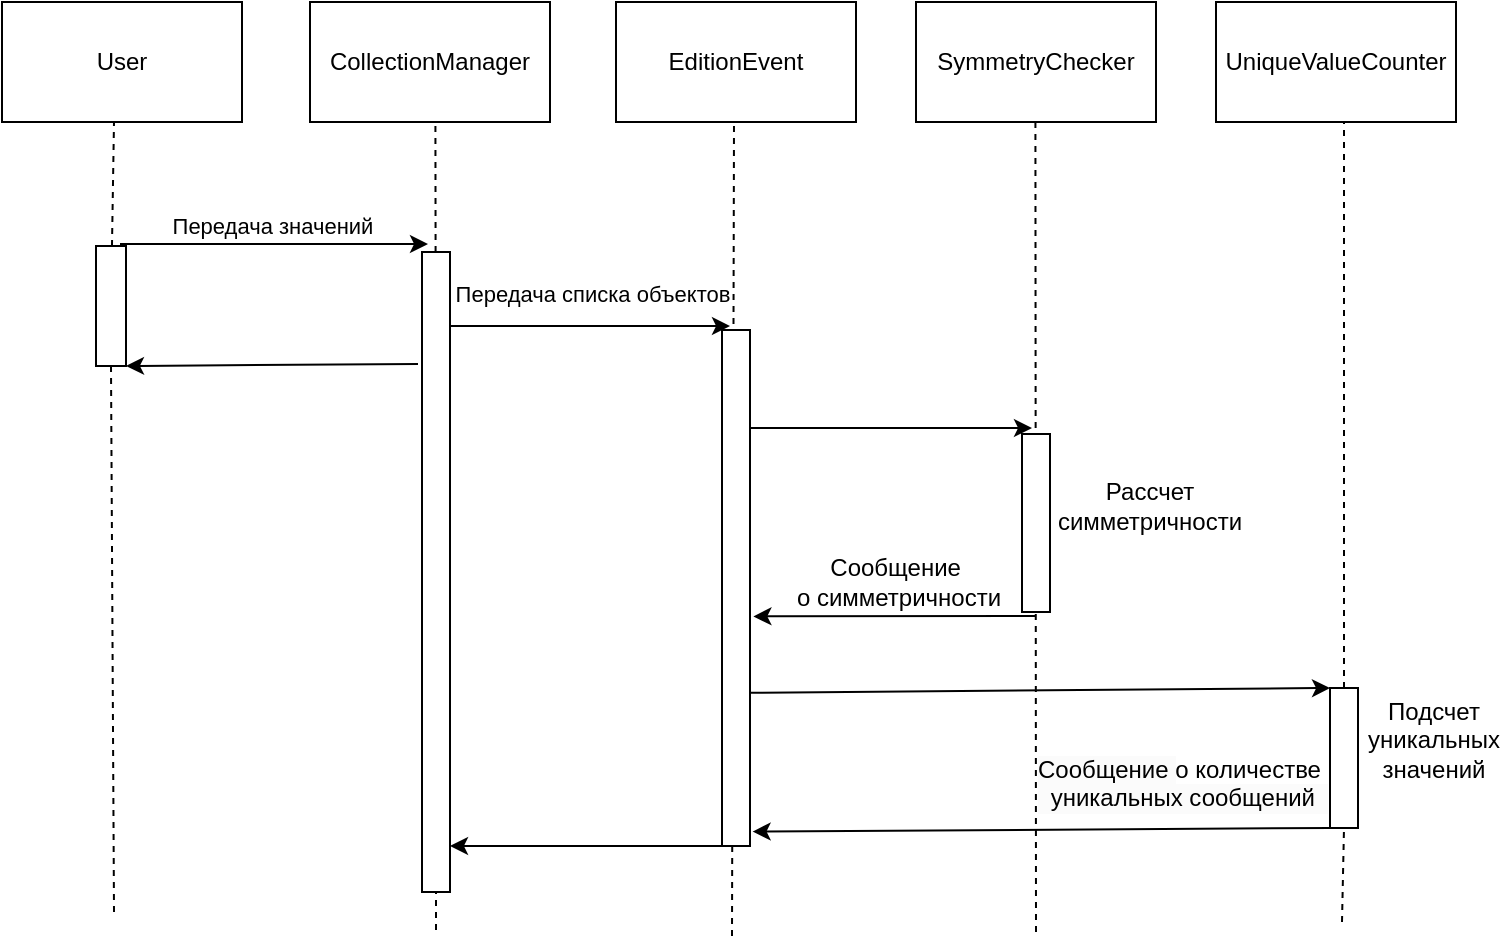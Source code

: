 <mxfile version="24.8.6">
  <diagram name="Страница — 1" id="w5r-015mE7V8zZT1zM1X">
    <mxGraphModel dx="1888" dy="968" grid="0" gridSize="10" guides="1" tooltips="1" connect="1" arrows="1" fold="1" page="1" pageScale="1" pageWidth="827" pageHeight="1169" math="0" shadow="0">
      <root>
        <mxCell id="0" />
        <mxCell id="1" parent="0" />
        <mxCell id="GbRLutOwwlc5Q4cU4ajN-1" value="User" style="rounded=0;whiteSpace=wrap;html=1;" vertex="1" parent="1">
          <mxGeometry x="47" y="54" width="120" height="60" as="geometry" />
        </mxCell>
        <mxCell id="GbRLutOwwlc5Q4cU4ajN-2" value="CollectionManager" style="rounded=0;whiteSpace=wrap;html=1;" vertex="1" parent="1">
          <mxGeometry x="201" y="54" width="120" height="60" as="geometry" />
        </mxCell>
        <mxCell id="GbRLutOwwlc5Q4cU4ajN-3" value="EditionEvent" style="rounded=0;whiteSpace=wrap;html=1;" vertex="1" parent="1">
          <mxGeometry x="354" y="54" width="120" height="60" as="geometry" />
        </mxCell>
        <mxCell id="GbRLutOwwlc5Q4cU4ajN-4" value="SymmetryChecker" style="rounded=0;whiteSpace=wrap;html=1;" vertex="1" parent="1">
          <mxGeometry x="504" y="54" width="120" height="60" as="geometry" />
        </mxCell>
        <mxCell id="GbRLutOwwlc5Q4cU4ajN-5" value="UniqueValueCounter" style="rounded=0;whiteSpace=wrap;html=1;" vertex="1" parent="1">
          <mxGeometry x="654" y="54" width="120" height="60" as="geometry" />
        </mxCell>
        <mxCell id="GbRLutOwwlc5Q4cU4ajN-6" value="" style="endArrow=none;dashed=1;html=1;rounded=0;entryX=0.5;entryY=1;entryDx=0;entryDy=0;" edge="1" parent="1" source="GbRLutOwwlc5Q4cU4ajN-28">
          <mxGeometry width="50" height="50" relative="1" as="geometry">
            <mxPoint x="103" y="509" as="sourcePoint" />
            <mxPoint x="103" y="114" as="targetPoint" />
          </mxGeometry>
        </mxCell>
        <mxCell id="GbRLutOwwlc5Q4cU4ajN-8" value="" style="endArrow=none;dashed=1;html=1;rounded=0;entryX=0.5;entryY=1;entryDx=0;entryDy=0;" edge="1" parent="1" source="GbRLutOwwlc5Q4cU4ajN-14">
          <mxGeometry width="50" height="50" relative="1" as="geometry">
            <mxPoint x="263.71" y="489" as="sourcePoint" />
            <mxPoint x="263.71" y="114" as="targetPoint" />
          </mxGeometry>
        </mxCell>
        <mxCell id="GbRLutOwwlc5Q4cU4ajN-9" value="" style="endArrow=none;dashed=1;html=1;rounded=0;entryX=0.5;entryY=1;entryDx=0;entryDy=0;" edge="1" parent="1">
          <mxGeometry width="50" height="50" relative="1" as="geometry">
            <mxPoint x="412" y="521" as="sourcePoint" />
            <mxPoint x="413" y="114" as="targetPoint" />
          </mxGeometry>
        </mxCell>
        <mxCell id="GbRLutOwwlc5Q4cU4ajN-10" value="" style="endArrow=none;dashed=1;html=1;rounded=0;entryX=0.5;entryY=1;entryDx=0;entryDy=0;" edge="1" parent="1">
          <mxGeometry width="50" height="50" relative="1" as="geometry">
            <mxPoint x="564" y="519" as="sourcePoint" />
            <mxPoint x="563.71" y="114" as="targetPoint" />
          </mxGeometry>
        </mxCell>
        <mxCell id="GbRLutOwwlc5Q4cU4ajN-11" value="" style="endArrow=none;dashed=1;html=1;rounded=0;entryX=0.5;entryY=1;entryDx=0;entryDy=0;" edge="1" parent="1" source="GbRLutOwwlc5Q4cU4ajN-22">
          <mxGeometry width="50" height="50" relative="1" as="geometry">
            <mxPoint x="718" y="489" as="sourcePoint" />
            <mxPoint x="718" y="114" as="targetPoint" />
          </mxGeometry>
        </mxCell>
        <mxCell id="GbRLutOwwlc5Q4cU4ajN-12" value="" style="endArrow=classic;html=1;rounded=0;" edge="1" parent="1">
          <mxGeometry width="50" height="50" relative="1" as="geometry">
            <mxPoint x="106" y="175" as="sourcePoint" />
            <mxPoint x="260" y="175" as="targetPoint" />
          </mxGeometry>
        </mxCell>
        <mxCell id="GbRLutOwwlc5Q4cU4ajN-31" value="Передача значений" style="edgeLabel;html=1;align=center;verticalAlign=middle;resizable=0;points=[];" vertex="1" connectable="0" parent="GbRLutOwwlc5Q4cU4ajN-12">
          <mxGeometry x="0.147" y="-1" relative="1" as="geometry">
            <mxPoint x="-13" y="-10" as="offset" />
          </mxGeometry>
        </mxCell>
        <mxCell id="GbRLutOwwlc5Q4cU4ajN-13" value="" style="endArrow=classic;html=1;rounded=0;" edge="1" parent="1">
          <mxGeometry width="50" height="50" relative="1" as="geometry">
            <mxPoint x="265" y="216" as="sourcePoint" />
            <mxPoint x="411" y="216" as="targetPoint" />
          </mxGeometry>
        </mxCell>
        <mxCell id="GbRLutOwwlc5Q4cU4ajN-32" value="Передача списка объектов" style="edgeLabel;html=1;align=center;verticalAlign=middle;resizable=0;points=[];" vertex="1" connectable="0" parent="GbRLutOwwlc5Q4cU4ajN-13">
          <mxGeometry x="-0.2" relative="1" as="geometry">
            <mxPoint x="18" y="-16" as="offset" />
          </mxGeometry>
        </mxCell>
        <mxCell id="GbRLutOwwlc5Q4cU4ajN-15" value="" style="endArrow=none;dashed=1;html=1;rounded=0;entryX=0.5;entryY=1;entryDx=0;entryDy=0;" edge="1" parent="1" target="GbRLutOwwlc5Q4cU4ajN-14">
          <mxGeometry width="50" height="50" relative="1" as="geometry">
            <mxPoint x="264" y="518" as="sourcePoint" />
            <mxPoint x="263.71" y="114" as="targetPoint" />
          </mxGeometry>
        </mxCell>
        <mxCell id="GbRLutOwwlc5Q4cU4ajN-14" value="" style="rounded=0;whiteSpace=wrap;html=1;" vertex="1" parent="1">
          <mxGeometry x="257" y="179" width="14" height="320" as="geometry" />
        </mxCell>
        <mxCell id="GbRLutOwwlc5Q4cU4ajN-17" value="" style="rounded=0;whiteSpace=wrap;html=1;" vertex="1" parent="1">
          <mxGeometry x="407" y="218" width="14" height="258" as="geometry" />
        </mxCell>
        <mxCell id="GbRLutOwwlc5Q4cU4ajN-18" value="" style="endArrow=classic;html=1;rounded=0;" edge="1" parent="1">
          <mxGeometry width="50" height="50" relative="1" as="geometry">
            <mxPoint x="421" y="267" as="sourcePoint" />
            <mxPoint x="562" y="267" as="targetPoint" />
          </mxGeometry>
        </mxCell>
        <mxCell id="GbRLutOwwlc5Q4cU4ajN-20" value="" style="rounded=0;whiteSpace=wrap;html=1;" vertex="1" parent="1">
          <mxGeometry x="557" y="270" width="14" height="89" as="geometry" />
        </mxCell>
        <mxCell id="GbRLutOwwlc5Q4cU4ajN-21" value="" style="endArrow=classic;html=1;rounded=0;entryX=1.122;entryY=0.555;entryDx=0;entryDy=0;entryPerimeter=0;" edge="1" parent="1" target="GbRLutOwwlc5Q4cU4ajN-17">
          <mxGeometry width="50" height="50" relative="1" as="geometry">
            <mxPoint x="564" y="361" as="sourcePoint" />
            <mxPoint x="470" y="360" as="targetPoint" />
          </mxGeometry>
        </mxCell>
        <mxCell id="GbRLutOwwlc5Q4cU4ajN-23" value="" style="endArrow=none;dashed=1;html=1;rounded=0;entryX=0.5;entryY=1;entryDx=0;entryDy=0;" edge="1" parent="1" target="GbRLutOwwlc5Q4cU4ajN-22">
          <mxGeometry width="50" height="50" relative="1" as="geometry">
            <mxPoint x="717" y="514" as="sourcePoint" />
            <mxPoint x="718" y="114" as="targetPoint" />
          </mxGeometry>
        </mxCell>
        <mxCell id="GbRLutOwwlc5Q4cU4ajN-22" value="" style="rounded=0;whiteSpace=wrap;html=1;" vertex="1" parent="1">
          <mxGeometry x="711" y="397" width="14" height="70" as="geometry" />
        </mxCell>
        <mxCell id="GbRLutOwwlc5Q4cU4ajN-24" value="" style="endArrow=classic;html=1;rounded=0;exitX=1.01;exitY=0.703;exitDx=0;exitDy=0;exitPerimeter=0;entryX=0;entryY=0;entryDx=0;entryDy=0;" edge="1" parent="1" source="GbRLutOwwlc5Q4cU4ajN-17" target="GbRLutOwwlc5Q4cU4ajN-22">
          <mxGeometry width="50" height="50" relative="1" as="geometry">
            <mxPoint x="459" y="400" as="sourcePoint" />
            <mxPoint x="600" y="400" as="targetPoint" />
          </mxGeometry>
        </mxCell>
        <mxCell id="GbRLutOwwlc5Q4cU4ajN-26" value="" style="endArrow=classic;html=1;rounded=0;entryX=1.093;entryY=0.972;entryDx=0;entryDy=0;entryPerimeter=0;exitX=0;exitY=1;exitDx=0;exitDy=0;" edge="1" parent="1" source="GbRLutOwwlc5Q4cU4ajN-22" target="GbRLutOwwlc5Q4cU4ajN-17">
          <mxGeometry width="50" height="50" relative="1" as="geometry">
            <mxPoint x="583" y="492" as="sourcePoint" />
            <mxPoint x="438" y="494" as="targetPoint" />
          </mxGeometry>
        </mxCell>
        <mxCell id="GbRLutOwwlc5Q4cU4ajN-27" value="" style="endArrow=classic;html=1;rounded=0;entryX=1.122;entryY=0.555;entryDx=0;entryDy=0;entryPerimeter=0;" edge="1" parent="1">
          <mxGeometry width="50" height="50" relative="1" as="geometry">
            <mxPoint x="412" y="476" as="sourcePoint" />
            <mxPoint x="271" y="476" as="targetPoint" />
          </mxGeometry>
        </mxCell>
        <mxCell id="GbRLutOwwlc5Q4cU4ajN-29" value="" style="endArrow=none;dashed=1;html=1;rounded=0;entryX=0.5;entryY=1;entryDx=0;entryDy=0;" edge="1" parent="1" target="GbRLutOwwlc5Q4cU4ajN-28">
          <mxGeometry width="50" height="50" relative="1" as="geometry">
            <mxPoint x="103" y="509" as="sourcePoint" />
            <mxPoint x="103" y="114" as="targetPoint" />
          </mxGeometry>
        </mxCell>
        <mxCell id="GbRLutOwwlc5Q4cU4ajN-28" value="" style="rounded=0;whiteSpace=wrap;html=1;" vertex="1" parent="1">
          <mxGeometry x="94" y="176" width="15" height="60" as="geometry" />
        </mxCell>
        <mxCell id="GbRLutOwwlc5Q4cU4ajN-30" value="" style="endArrow=classic;html=1;rounded=0;entryX=1.122;entryY=0.555;entryDx=0;entryDy=0;entryPerimeter=0;" edge="1" parent="1">
          <mxGeometry width="50" height="50" relative="1" as="geometry">
            <mxPoint x="255" y="235" as="sourcePoint" />
            <mxPoint x="109" y="236" as="targetPoint" />
          </mxGeometry>
        </mxCell>
        <mxCell id="GbRLutOwwlc5Q4cU4ajN-33" value="Рассчет симметричности" style="text;html=1;align=center;verticalAlign=middle;whiteSpace=wrap;rounded=0;" vertex="1" parent="1">
          <mxGeometry x="591" y="291" width="60" height="30" as="geometry" />
        </mxCell>
        <mxCell id="GbRLutOwwlc5Q4cU4ajN-34" value="Сообщение&amp;nbsp;&lt;div&gt;о симметричности&lt;/div&gt;" style="text;html=1;align=center;verticalAlign=middle;resizable=0;points=[];autosize=1;strokeColor=none;fillColor=none;" vertex="1" parent="1">
          <mxGeometry x="435" y="323" width="120" height="41" as="geometry" />
        </mxCell>
        <mxCell id="GbRLutOwwlc5Q4cU4ajN-36" value="Подсчет уникальных значений" style="text;html=1;align=center;verticalAlign=middle;whiteSpace=wrap;rounded=0;" vertex="1" parent="1">
          <mxGeometry x="733" y="408" width="60" height="30" as="geometry" />
        </mxCell>
        <mxCell id="GbRLutOwwlc5Q4cU4ajN-37" value="&lt;span style=&quot;color: rgb(0, 0, 0); font-family: Helvetica; font-size: 12px; font-style: normal; font-variant-ligatures: normal; font-variant-caps: normal; font-weight: 400; letter-spacing: normal; orphans: 2; text-align: center; text-indent: 0px; text-transform: none; widows: 2; word-spacing: 0px; -webkit-text-stroke-width: 0px; white-space: nowrap; background-color: rgb(251, 251, 251); text-decoration-thickness: initial; text-decoration-style: initial; text-decoration-color: initial; display: inline !important; float: none;&quot;&gt;Сообщение&amp;nbsp;&lt;/span&gt;&lt;span style=&quot;text-align: center; text-wrap: nowrap;&quot;&gt;о количестве&amp;nbsp;&lt;/span&gt;&lt;div style=&quot;outline: none !important; forced-color-adjust: none; color: rgb(0, 0, 0); font-family: Helvetica; font-size: 12px; font-style: normal; font-variant-ligatures: normal; font-variant-caps: normal; font-weight: 400; letter-spacing: normal; orphans: 2; text-align: center; text-indent: 0px; text-transform: none; widows: 2; word-spacing: 0px; -webkit-text-stroke-width: 0px; white-space: nowrap; background-color: rgb(251, 251, 251); text-decoration-thickness: initial; text-decoration-style: initial; text-decoration-color: initial;&quot;&gt;уникальных сообщений&lt;/div&gt;" style="text;whiteSpace=wrap;html=1;" vertex="1" parent="1">
          <mxGeometry x="563" y="424" width="144" height="48" as="geometry" />
        </mxCell>
      </root>
    </mxGraphModel>
  </diagram>
</mxfile>
